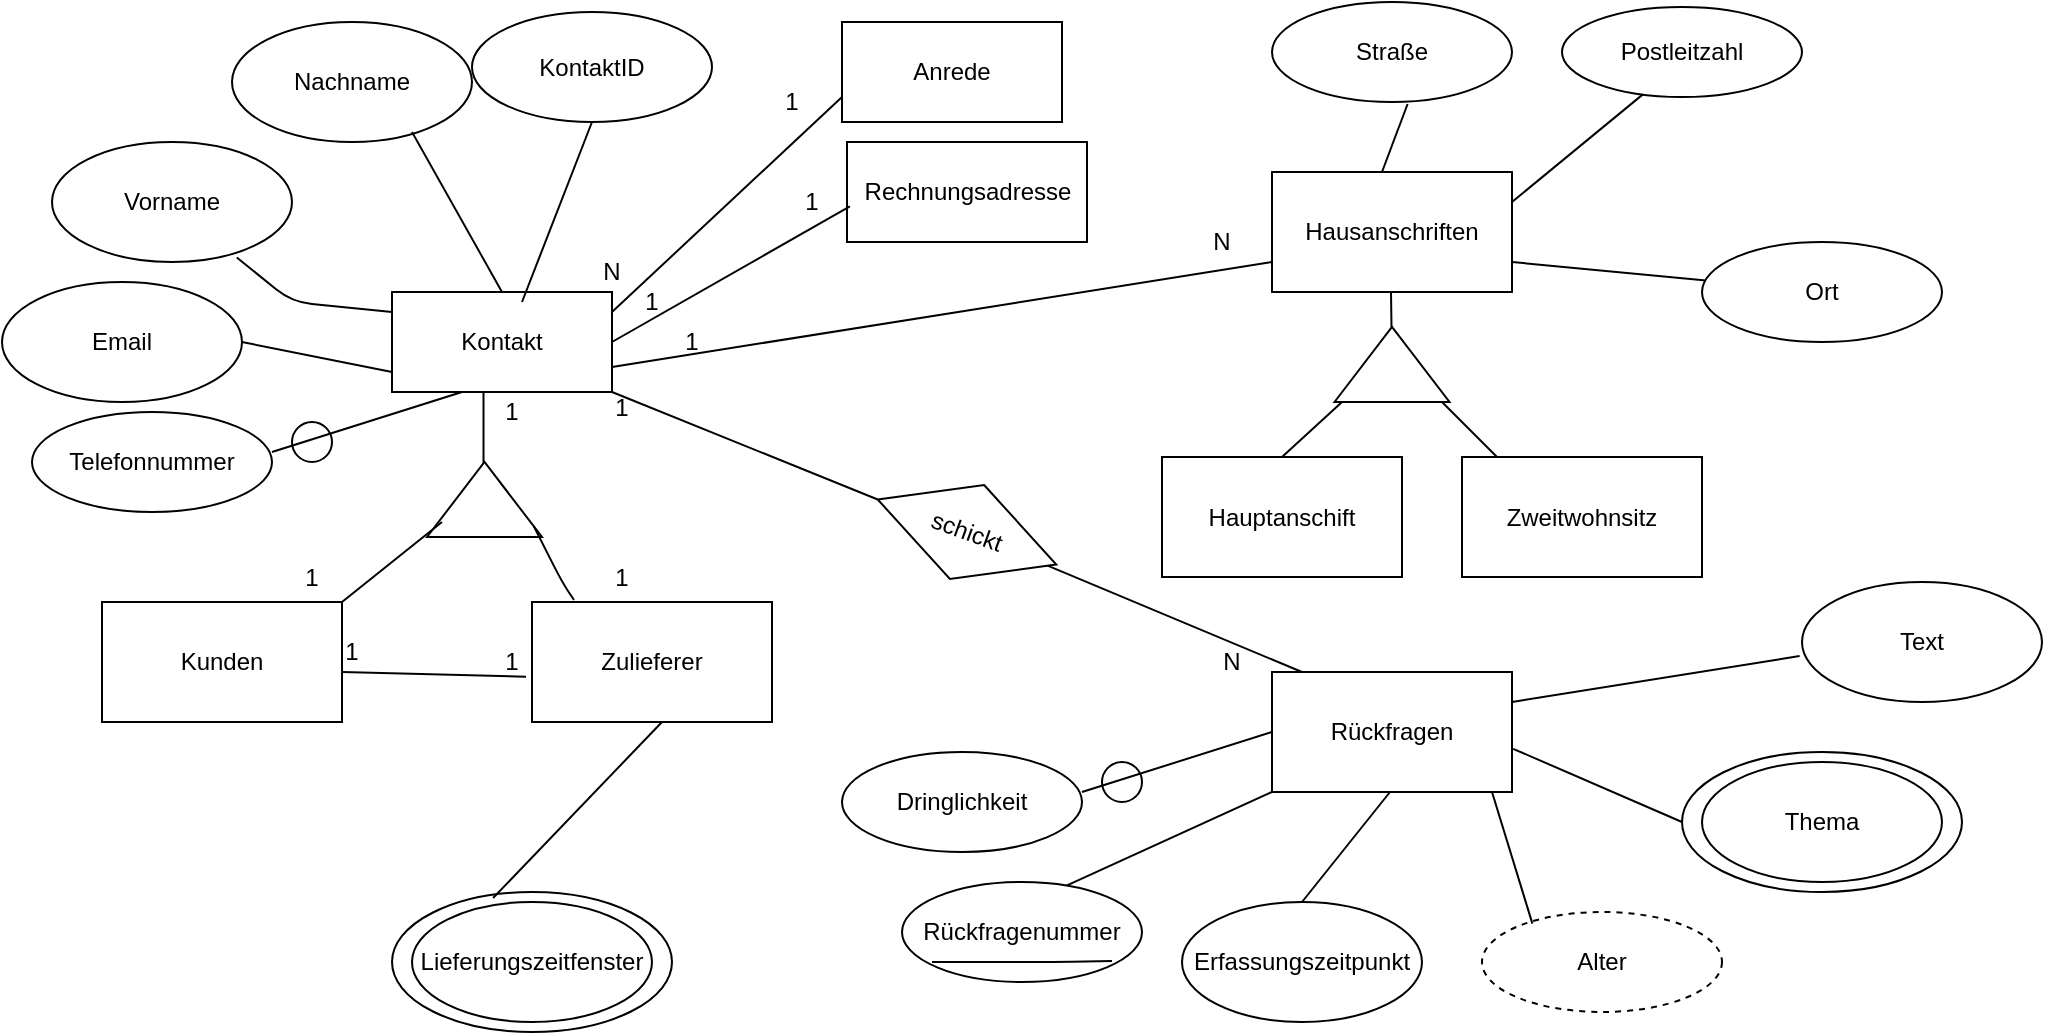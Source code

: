 <mxfile version="13.8.8" type="browser"><diagram id="Q42CHKpOlA6-vpMF6fhA" name="Page-1"><mxGraphModel dx="1038" dy="580" grid="1" gridSize="10" guides="1" tooltips="1" connect="1" arrows="1" fold="1" page="1" pageScale="1" pageWidth="1100" pageHeight="850" math="0" shadow="0"><root><mxCell id="0"/><mxCell id="1" parent="0"/><mxCell id="DMnc9gwNhDQJjw3maueW-1" value="Rückfragen" style="rounded=0;whiteSpace=wrap;html=1;" parent="1" vertex="1"><mxGeometry x="655" y="355" width="120" height="60" as="geometry"/></mxCell><mxCell id="DMnc9gwNhDQJjw3maueW-4" value="Text" style="ellipse;whiteSpace=wrap;html=1;rounded=0;" parent="1" vertex="1"><mxGeometry x="920" y="310" width="120" height="60" as="geometry"/></mxCell><mxCell id="DMnc9gwNhDQJjw3maueW-7" value="Thema" style="ellipse;whiteSpace=wrap;html=1;rounded=0;" parent="1" vertex="1"><mxGeometry x="870" y="400" width="120" height="60" as="geometry"/></mxCell><mxCell id="DMnc9gwNhDQJjw3maueW-10" value="Erfassungszeitpunkt" style="ellipse;whiteSpace=wrap;html=1;rounded=0;" parent="1" vertex="1"><mxGeometry x="610" y="470" width="120" height="60" as="geometry"/></mxCell><mxCell id="DMnc9gwNhDQJjw3maueW-12" value="Dringlichkeit" style="ellipse;whiteSpace=wrap;html=1;rounded=0;" parent="1" vertex="1"><mxGeometry x="440" y="395" width="120" height="50" as="geometry"/></mxCell><mxCell id="DMnc9gwNhDQJjw3maueW-24" value="" style="endArrow=none;html=1;exitX=1.005;exitY=0.64;exitDx=0;exitDy=0;exitPerimeter=0;" parent="1" edge="1" source="DMnc9gwNhDQJjw3maueW-1"><mxGeometry width="50" height="50" relative="1" as="geometry"><mxPoint x="775" y="429.5" as="sourcePoint"/><mxPoint x="860" y="430" as="targetPoint"/></mxGeometry></mxCell><mxCell id="DMnc9gwNhDQJjw3maueW-25" value="" style="endArrow=none;html=1;exitX=0.5;exitY=0;exitDx=0;exitDy=0;" parent="1" edge="1" source="DMnc9gwNhDQJjw3maueW-10"><mxGeometry width="50" height="50" relative="1" as="geometry"><mxPoint x="714" y="485" as="sourcePoint"/><mxPoint x="714" y="415" as="targetPoint"/><Array as="points"/></mxGeometry></mxCell><mxCell id="DMnc9gwNhDQJjw3maueW-26" value="" style="endArrow=none;html=1;exitX=1;exitY=0.25;exitDx=0;exitDy=0;entryX=-0.01;entryY=0.617;entryDx=0;entryDy=0;entryPerimeter=0;" parent="1" edge="1" target="DMnc9gwNhDQJjw3maueW-4" source="DMnc9gwNhDQJjw3maueW-1"><mxGeometry width="50" height="50" relative="1" as="geometry"><mxPoint x="715" y="355" as="sourcePoint"/><mxPoint x="930" y="340" as="targetPoint"/><Array as="points"/></mxGeometry></mxCell><mxCell id="DMnc9gwNhDQJjw3maueW-27" value="" style="endArrow=none;html=1;exitX=0.667;exitY=0.056;exitDx=0;exitDy=0;exitPerimeter=0;" parent="1" source="DMnc9gwNhDQJjw3maueW-28" edge="1"><mxGeometry width="50" height="50" relative="1" as="geometry"><mxPoint x="580" y="485" as="sourcePoint"/><mxPoint x="655" y="415" as="targetPoint"/></mxGeometry></mxCell><mxCell id="DMnc9gwNhDQJjw3maueW-28" value="Rückfragenummer" style="ellipse;whiteSpace=wrap;html=1;rounded=0;" parent="1" vertex="1"><mxGeometry x="470" y="460" width="120" height="50" as="geometry"/></mxCell><mxCell id="DMnc9gwNhDQJjw3maueW-31" value="" style="endArrow=none;html=1;" parent="1" edge="1"><mxGeometry width="50" height="50" relative="1" as="geometry"><mxPoint x="485" y="500" as="sourcePoint"/><mxPoint x="575" y="499.5" as="targetPoint"/><Array as="points"><mxPoint x="545" y="500"/></Array></mxGeometry></mxCell><mxCell id="DMnc9gwNhDQJjw3maueW-32" value="Alter" style="ellipse;whiteSpace=wrap;html=1;strokeColor=#000000;fillColor=none;gradientColor=none;dashed=1;" parent="1" vertex="1"><mxGeometry x="760" y="475" width="120" height="50" as="geometry"/></mxCell><mxCell id="DMnc9gwNhDQJjw3maueW-33" value="" style="endArrow=none;html=1;exitX=1;exitY=0.5;exitDx=0;exitDy=0;entryX=0.21;entryY=0.116;entryDx=0;entryDy=0;entryPerimeter=0;" parent="1" target="DMnc9gwNhDQJjw3maueW-32" edge="1"><mxGeometry width="50" height="50" relative="1" as="geometry"><mxPoint x="765" y="415" as="sourcePoint"/><mxPoint x="850" y="475" as="targetPoint"/></mxGeometry></mxCell><mxCell id="DMnc9gwNhDQJjw3maueW-34" value="" style="ellipse;whiteSpace=wrap;html=1;strokeColor=#000000;fillColor=none;gradientColor=none;" parent="1" vertex="1"><mxGeometry x="860" y="395" width="140" height="70" as="geometry"/></mxCell><mxCell id="DMnc9gwNhDQJjw3maueW-19" value="" style="ellipse;whiteSpace=wrap;html=1;aspect=fixed;strokeColor=#000000;fillColor=none;gradientColor=none;" parent="1" vertex="1"><mxGeometry x="570" y="400" width="20" height="20" as="geometry"/></mxCell><mxCell id="DMnc9gwNhDQJjw3maueW-38" value="" style="endArrow=none;html=1;entryX=0;entryY=0.5;entryDx=0;entryDy=0;" parent="1" target="DMnc9gwNhDQJjw3maueW-1" edge="1"><mxGeometry width="50" height="50" relative="1" as="geometry"><mxPoint x="560" y="415" as="sourcePoint"/><mxPoint x="610" y="365" as="targetPoint"/></mxGeometry></mxCell><mxCell id="DMnc9gwNhDQJjw3maueW-44" value="Kontakt" style="rounded=0;whiteSpace=wrap;html=1;strokeColor=#000000;fillColor=none;gradientColor=none;" parent="1" vertex="1"><mxGeometry x="215" y="165" width="110" height="50" as="geometry"/></mxCell><mxCell id="DMnc9gwNhDQJjw3maueW-45" value="" style="endArrow=none;html=1;entryX=0;entryY=0.25;entryDx=0;entryDy=0;" parent="1" source="DMnc9gwNhDQJjw3maueW-59" edge="1"><mxGeometry width="50" height="50" relative="1" as="geometry"><mxPoint x="550" y="280" as="sourcePoint"/><mxPoint x="670" y="355" as="targetPoint"/></mxGeometry></mxCell><mxCell id="DMnc9gwNhDQJjw3maueW-46" value="1" style="text;html=1;strokeColor=none;fillColor=none;align=center;verticalAlign=middle;whiteSpace=wrap;rounded=0;" parent="1" vertex="1"><mxGeometry x="310" y="205" width="40" height="35" as="geometry"/></mxCell><mxCell id="DMnc9gwNhDQJjw3maueW-47" value="N" style="text;html=1;strokeColor=none;fillColor=none;align=center;verticalAlign=middle;whiteSpace=wrap;rounded=0;" parent="1" vertex="1"><mxGeometry x="615" y="340" width="40" height="20" as="geometry"/></mxCell><mxCell id="DMnc9gwNhDQJjw3maueW-48" value="Email" style="ellipse;whiteSpace=wrap;html=1;rounded=0;fillColor=none;" parent="1" vertex="1"><mxGeometry x="20" y="160" width="120" height="60" as="geometry"/></mxCell><mxCell id="DMnc9gwNhDQJjw3maueW-51" value="Vorname" style="ellipse;whiteSpace=wrap;html=1;rounded=0;fillColor=none;" parent="1" vertex="1"><mxGeometry x="45" y="90" width="120" height="60" as="geometry"/></mxCell><mxCell id="DMnc9gwNhDQJjw3maueW-53" value="Nachname" style="ellipse;whiteSpace=wrap;html=1;rounded=0;fillColor=none;" parent="1" vertex="1"><mxGeometry x="135" y="30" width="120" height="60" as="geometry"/></mxCell><mxCell id="DMnc9gwNhDQJjw3maueW-54" value="" style="endArrow=none;html=1;entryX=0.5;entryY=0;entryDx=0;entryDy=0;" parent="1" target="DMnc9gwNhDQJjw3maueW-44" edge="1"><mxGeometry width="50" height="50" relative="1" as="geometry"><mxPoint x="225" y="85" as="sourcePoint"/><mxPoint x="275" y="35" as="targetPoint"/></mxGeometry></mxCell><mxCell id="DMnc9gwNhDQJjw3maueW-55" value="" style="endArrow=none;html=1;entryX=0.5;entryY=0;entryDx=0;entryDy=0;exitX=1;exitY=0.5;exitDx=0;exitDy=0;" parent="1" source="DMnc9gwNhDQJjw3maueW-48" edge="1"><mxGeometry width="50" height="50" relative="1" as="geometry"><mxPoint x="170" y="125" as="sourcePoint"/><mxPoint x="215" y="205" as="targetPoint"/></mxGeometry></mxCell><mxCell id="DMnc9gwNhDQJjw3maueW-56" value="" style="endArrow=none;html=1;entryX=0.5;entryY=0;entryDx=0;entryDy=0;exitX=0.77;exitY=0.963;exitDx=0;exitDy=0;exitPerimeter=0;" parent="1" source="DMnc9gwNhDQJjw3maueW-51" edge="1"><mxGeometry width="50" height="50" relative="1" as="geometry"><mxPoint x="140" y="160" as="sourcePoint"/><mxPoint x="215" y="175" as="targetPoint"/><Array as="points"><mxPoint x="165" y="170"/></Array></mxGeometry></mxCell><mxCell id="DMnc9gwNhDQJjw3maueW-57" value="Anrede" style="rounded=0;whiteSpace=wrap;html=1;strokeColor=#000000;fillColor=none;gradientColor=none;" parent="1" vertex="1"><mxGeometry x="440" y="30" width="110" height="50" as="geometry"/></mxCell><mxCell id="DMnc9gwNhDQJjw3maueW-58" value="" style="endArrow=none;html=1;entryX=0.5;entryY=0;entryDx=0;entryDy=0;exitX=0;exitY=0.75;exitDx=0;exitDy=0;" parent="1" source="DMnc9gwNhDQJjw3maueW-57" edge="1"><mxGeometry width="50" height="50" relative="1" as="geometry"><mxPoint x="280" y="95" as="sourcePoint"/><mxPoint x="325" y="175" as="targetPoint"/></mxGeometry></mxCell><mxCell id="DMnc9gwNhDQJjw3maueW-59" value="schickt" style="rhombus;whiteSpace=wrap;html=1;strokeColor=#000000;gradientColor=none;rotation=20;" parent="1" vertex="1"><mxGeometry x="455" y="260" width="95" height="50" as="geometry"/></mxCell><mxCell id="DMnc9gwNhDQJjw3maueW-60" value="" style="endArrow=none;html=1;entryX=0;entryY=0.5;entryDx=0;entryDy=0;exitX=1;exitY=1;exitDx=0;exitDy=0;" parent="1" source="DMnc9gwNhDQJjw3maueW-44" target="DMnc9gwNhDQJjw3maueW-59" edge="1"><mxGeometry width="50" height="50" relative="1" as="geometry"><mxPoint x="485" y="175" as="sourcePoint"/><mxPoint x="670" y="355" as="targetPoint"/></mxGeometry></mxCell><mxCell id="DMnc9gwNhDQJjw3maueW-61" value="Telefonnummer" style="ellipse;whiteSpace=wrap;html=1;rounded=0;" parent="1" vertex="1"><mxGeometry x="35" y="225" width="120" height="50" as="geometry"/></mxCell><mxCell id="DMnc9gwNhDQJjw3maueW-62" value="" style="ellipse;whiteSpace=wrap;html=1;aspect=fixed;strokeColor=#000000;fillColor=none;gradientColor=none;" parent="1" vertex="1"><mxGeometry x="165" y="230" width="20" height="20" as="geometry"/></mxCell><mxCell id="DMnc9gwNhDQJjw3maueW-63" value="" style="endArrow=none;html=1;entryX=0;entryY=0.5;entryDx=0;entryDy=0;" parent="1" edge="1"><mxGeometry width="50" height="50" relative="1" as="geometry"><mxPoint x="155" y="245" as="sourcePoint"/><mxPoint x="250" y="215" as="targetPoint"/></mxGeometry></mxCell><mxCell id="DMnc9gwNhDQJjw3maueW-64" value="KontaktID" style="ellipse;whiteSpace=wrap;html=1;strokeColor=#000000;fillColor=#ffffff;gradientColor=none;" parent="1" vertex="1"><mxGeometry x="255" y="25" width="120" height="55" as="geometry"/></mxCell><mxCell id="DMnc9gwNhDQJjw3maueW-65" value="" style="endArrow=none;html=1;exitX=0.5;exitY=1;exitDx=0;exitDy=0;" parent="1" source="DMnc9gwNhDQJjw3maueW-64" edge="1"><mxGeometry width="50" height="50" relative="1" as="geometry"><mxPoint x="205" y="265" as="sourcePoint"/><mxPoint x="280" y="170" as="targetPoint"/></mxGeometry></mxCell><mxCell id="DMnc9gwNhDQJjw3maueW-66" value="1" style="text;html=1;strokeColor=none;fillColor=none;align=center;verticalAlign=middle;whiteSpace=wrap;rounded=0;" parent="1" vertex="1"><mxGeometry x="395" y="60" width="40" height="20" as="geometry"/></mxCell><mxCell id="DMnc9gwNhDQJjw3maueW-67" value="N" style="text;html=1;strokeColor=none;fillColor=none;align=center;verticalAlign=middle;whiteSpace=wrap;rounded=0;" parent="1" vertex="1"><mxGeometry x="305" y="145" width="40" height="20" as="geometry"/></mxCell><mxCell id="DMnc9gwNhDQJjw3maueW-68" value="" style="endArrow=none;html=1;" parent="1" edge="1"><mxGeometry width="50" height="50" relative="1" as="geometry"><mxPoint x="260.75" y="260" as="sourcePoint"/><mxPoint x="260.75" y="215" as="targetPoint"/></mxGeometry></mxCell><mxCell id="DMnc9gwNhDQJjw3maueW-69" value="" style="triangle;whiteSpace=wrap;html=1;strokeColor=#000000;fillColor=#ffffff;gradientColor=none;rotation=-90;" parent="1" vertex="1"><mxGeometry x="242.5" y="240" width="37.5" height="57.5" as="geometry"/></mxCell><mxCell id="DMnc9gwNhDQJjw3maueW-70" value="" style="endArrow=none;html=1;" parent="1" edge="1"><mxGeometry width="50" height="50" relative="1" as="geometry"><mxPoint x="177.5" y="330" as="sourcePoint"/><mxPoint x="240" y="280" as="targetPoint"/></mxGeometry></mxCell><mxCell id="DMnc9gwNhDQJjw3maueW-71" value="" style="endArrow=none;html=1;entryX=0.141;entryY=0.93;entryDx=0;entryDy=0;entryPerimeter=0;exitX=0.175;exitY=-0.017;exitDx=0;exitDy=0;exitPerimeter=0;" parent="1" target="DMnc9gwNhDQJjw3maueW-69" edge="1" source="DMnc9gwNhDQJjw3maueW-74"><mxGeometry width="50" height="50" relative="1" as="geometry"><mxPoint x="307.5" y="335" as="sourcePoint"/><mxPoint x="290" y="290" as="targetPoint"/><Array as="points"><mxPoint x="300" y="310"/></Array></mxGeometry></mxCell><mxCell id="DMnc9gwNhDQJjw3maueW-73" value="Kunden" style="rounded=0;whiteSpace=wrap;html=1;strokeColor=#000000;fillColor=#ffffff;gradientColor=none;" parent="1" vertex="1"><mxGeometry x="70" y="320" width="120" height="60" as="geometry"/></mxCell><mxCell id="DMnc9gwNhDQJjw3maueW-74" value="Zulieferer" style="rounded=0;whiteSpace=wrap;html=1;strokeColor=#000000;fillColor=#ffffff;gradientColor=none;" parent="1" vertex="1"><mxGeometry x="285" y="320" width="120" height="60" as="geometry"/></mxCell><mxCell id="DMnc9gwNhDQJjw3maueW-75" value="1" style="text;html=1;strokeColor=none;fillColor=none;align=center;verticalAlign=middle;whiteSpace=wrap;rounded=0;" parent="1" vertex="1"><mxGeometry x="155" y="297.5" width="40" height="20" as="geometry"/></mxCell><mxCell id="CL1tj8-VUksJt0ZRHNPY-1" value="1" style="text;html=1;strokeColor=none;fillColor=none;align=center;verticalAlign=middle;whiteSpace=wrap;rounded=0;" vertex="1" parent="1"><mxGeometry x="310" y="297.5" width="40" height="20" as="geometry"/></mxCell><mxCell id="CL1tj8-VUksJt0ZRHNPY-2" value="1" style="text;html=1;strokeColor=none;fillColor=none;align=center;verticalAlign=middle;whiteSpace=wrap;rounded=0;" vertex="1" parent="1"><mxGeometry x="255" y="215" width="40" height="20" as="geometry"/></mxCell><mxCell id="CL1tj8-VUksJt0ZRHNPY-3" value="" style="endArrow=none;html=1;entryX=-0.025;entryY=0.623;entryDx=0;entryDy=0;entryPerimeter=0;" edge="1" parent="1" target="DMnc9gwNhDQJjw3maueW-74"><mxGeometry width="50" height="50" relative="1" as="geometry"><mxPoint x="190" y="355" as="sourcePoint"/><mxPoint x="240" y="305" as="targetPoint"/></mxGeometry></mxCell><mxCell id="CL1tj8-VUksJt0ZRHNPY-4" value="1" style="text;html=1;strokeColor=none;fillColor=none;align=center;verticalAlign=middle;whiteSpace=wrap;rounded=0;" vertex="1" parent="1"><mxGeometry x="175" y="335" width="40" height="20" as="geometry"/></mxCell><mxCell id="CL1tj8-VUksJt0ZRHNPY-5" value="1" style="text;html=1;strokeColor=none;fillColor=none;align=center;verticalAlign=middle;whiteSpace=wrap;rounded=0;" vertex="1" parent="1"><mxGeometry x="255" y="340" width="40" height="20" as="geometry"/></mxCell><mxCell id="CL1tj8-VUksJt0ZRHNPY-6" value="Lieferungszeitfenster" style="ellipse;whiteSpace=wrap;html=1;rounded=0;" vertex="1" parent="1"><mxGeometry x="225" y="470" width="120" height="60" as="geometry"/></mxCell><mxCell id="CL1tj8-VUksJt0ZRHNPY-7" value="" style="ellipse;whiteSpace=wrap;html=1;strokeColor=#000000;fillColor=none;gradientColor=none;" vertex="1" parent="1"><mxGeometry x="215" y="465" width="140" height="70" as="geometry"/></mxCell><mxCell id="CL1tj8-VUksJt0ZRHNPY-8" value="" style="endArrow=none;html=1;exitX=0.361;exitY=0.043;exitDx=0;exitDy=0;exitPerimeter=0;" edge="1" parent="1" source="CL1tj8-VUksJt0ZRHNPY-7"><mxGeometry width="50" height="50" relative="1" as="geometry"><mxPoint x="300" y="430" as="sourcePoint"/><mxPoint x="350" y="380" as="targetPoint"/></mxGeometry></mxCell><mxCell id="CL1tj8-VUksJt0ZRHNPY-9" value="Rechnungsadresse" style="rectangle;whiteSpace=wrap;html=1;strokeColor=#000000;fillColor=#ffffff;gradientColor=none;" vertex="1" parent="1"><mxGeometry x="442.5" y="90" width="120" height="50" as="geometry"/></mxCell><mxCell id="CL1tj8-VUksJt0ZRHNPY-10" value="" style="endArrow=none;html=1;entryX=0.012;entryY=0.644;entryDx=0;entryDy=0;exitX=1;exitY=0.5;exitDx=0;exitDy=0;entryPerimeter=0;" edge="1" parent="1" source="DMnc9gwNhDQJjw3maueW-44" target="CL1tj8-VUksJt0ZRHNPY-9"><mxGeometry width="50" height="50" relative="1" as="geometry"><mxPoint x="325" y="200" as="sourcePoint"/><mxPoint x="375" y="150" as="targetPoint"/></mxGeometry></mxCell><mxCell id="CL1tj8-VUksJt0ZRHNPY-12" value="Hausanschriften" style="rounded=0;whiteSpace=wrap;html=1;strokeColor=#000000;fillColor=#ffffff;gradientColor=none;" vertex="1" parent="1"><mxGeometry x="655" y="105" width="120" height="60" as="geometry"/></mxCell><mxCell id="CL1tj8-VUksJt0ZRHNPY-13" value="" style="endArrow=none;html=1;exitX=1;exitY=0.75;exitDx=0;exitDy=0;entryX=0;entryY=0.75;entryDx=0;entryDy=0;" edge="1" parent="1" source="DMnc9gwNhDQJjw3maueW-44" target="CL1tj8-VUksJt0ZRHNPY-12"><mxGeometry width="50" height="50" relative="1" as="geometry"><mxPoint x="325" y="202.5" as="sourcePoint"/><mxPoint x="530" y="160" as="targetPoint"/></mxGeometry></mxCell><mxCell id="CL1tj8-VUksJt0ZRHNPY-14" value="Straße" style="ellipse;whiteSpace=wrap;html=1;rounded=0;" vertex="1" parent="1"><mxGeometry x="655" y="20" width="120" height="50" as="geometry"/></mxCell><mxCell id="CL1tj8-VUksJt0ZRHNPY-16" value="Postleitzahl" style="ellipse;whiteSpace=wrap;html=1;rounded=0;" vertex="1" parent="1"><mxGeometry x="800" y="22.5" width="120" height="45" as="geometry"/></mxCell><mxCell id="CL1tj8-VUksJt0ZRHNPY-20" value="" style="endArrow=none;html=1;exitX=1;exitY=0.75;exitDx=0;exitDy=0;" edge="1" parent="1" source="CL1tj8-VUksJt0ZRHNPY-12"><mxGeometry width="50" height="50" relative="1" as="geometry"><mxPoint x="790" y="205" as="sourcePoint"/><mxPoint x="880" y="160" as="targetPoint"/></mxGeometry></mxCell><mxCell id="CL1tj8-VUksJt0ZRHNPY-21" value="Ort" style="ellipse;whiteSpace=wrap;html=1;rounded=0;" vertex="1" parent="1"><mxGeometry x="870" y="140" width="120" height="50" as="geometry"/></mxCell><mxCell id="CL1tj8-VUksJt0ZRHNPY-23" value="N" style="text;html=1;strokeColor=none;fillColor=none;align=center;verticalAlign=middle;whiteSpace=wrap;rounded=0;" vertex="1" parent="1"><mxGeometry x="610" y="130" width="40" height="20" as="geometry"/></mxCell><mxCell id="CL1tj8-VUksJt0ZRHNPY-25" value="1" style="text;html=1;strokeColor=none;fillColor=none;align=center;verticalAlign=middle;whiteSpace=wrap;rounded=0;" vertex="1" parent="1"><mxGeometry x="345" y="180" width="40" height="20" as="geometry"/></mxCell><mxCell id="CL1tj8-VUksJt0ZRHNPY-26" value="" style="endArrow=none;html=1;" edge="1" parent="1"><mxGeometry width="50" height="50" relative="1" as="geometry"><mxPoint x="715" y="200" as="sourcePoint"/><mxPoint x="714.5" y="165" as="targetPoint"/></mxGeometry></mxCell><mxCell id="CL1tj8-VUksJt0ZRHNPY-27" value="" style="triangle;whiteSpace=wrap;html=1;strokeColor=#000000;fillColor=#ffffff;gradientColor=none;rotation=-90;" vertex="1" parent="1"><mxGeometry x="696.25" y="172.5" width="37.5" height="57.5" as="geometry"/></mxCell><mxCell id="CL1tj8-VUksJt0ZRHNPY-30" value="" style="endArrow=none;html=1;exitX=1;exitY=0.25;exitDx=0;exitDy=0;entryX=0.337;entryY=0.971;entryDx=0;entryDy=0;entryPerimeter=0;" edge="1" parent="1" source="CL1tj8-VUksJt0ZRHNPY-12" target="CL1tj8-VUksJt0ZRHNPY-16"><mxGeometry width="50" height="50" relative="1" as="geometry"><mxPoint x="785" y="160" as="sourcePoint"/><mxPoint x="890" y="170" as="targetPoint"/></mxGeometry></mxCell><mxCell id="CL1tj8-VUksJt0ZRHNPY-31" value="" style="endArrow=none;html=1;entryX=0.565;entryY=1.02;entryDx=0;entryDy=0;entryPerimeter=0;" edge="1" parent="1" target="CL1tj8-VUksJt0ZRHNPY-14"><mxGeometry width="50" height="50" relative="1" as="geometry"><mxPoint x="710" y="105" as="sourcePoint"/><mxPoint x="775.44" y="51.195" as="targetPoint"/></mxGeometry></mxCell><mxCell id="CL1tj8-VUksJt0ZRHNPY-33" value="Hauptanschift" style="rounded=0;whiteSpace=wrap;html=1;strokeColor=#000000;fillColor=#ffffff;gradientColor=none;" vertex="1" parent="1"><mxGeometry x="600" y="247.5" width="120" height="60" as="geometry"/></mxCell><mxCell id="CL1tj8-VUksJt0ZRHNPY-34" value="" style="endArrow=none;html=1;exitX=0.5;exitY=0;exitDx=0;exitDy=0;" edge="1" parent="1" source="CL1tj8-VUksJt0ZRHNPY-33"><mxGeometry width="50" height="50" relative="1" as="geometry"><mxPoint x="633.75" y="270" as="sourcePoint"/><mxPoint x="690" y="220" as="targetPoint"/></mxGeometry></mxCell><mxCell id="CL1tj8-VUksJt0ZRHNPY-36" value="" style="endArrow=none;html=1;" edge="1" parent="1"><mxGeometry width="50" height="50" relative="1" as="geometry"><mxPoint x="770" y="250" as="sourcePoint"/><mxPoint x="740" y="220" as="targetPoint"/><Array as="points"/></mxGeometry></mxCell><mxCell id="CL1tj8-VUksJt0ZRHNPY-37" value="Zweitwohnsitz" style="rounded=0;whiteSpace=wrap;html=1;strokeColor=#000000;fillColor=#ffffff;gradientColor=none;" vertex="1" parent="1"><mxGeometry x="750" y="247.5" width="120" height="60" as="geometry"/></mxCell><mxCell id="CL1tj8-VUksJt0ZRHNPY-38" value="1" style="text;html=1;strokeColor=none;fillColor=none;align=center;verticalAlign=middle;whiteSpace=wrap;rounded=0;" vertex="1" parent="1"><mxGeometry x="405" y="110" width="40" height="20" as="geometry"/></mxCell><mxCell id="CL1tj8-VUksJt0ZRHNPY-39" value="1" style="text;html=1;strokeColor=none;fillColor=none;align=center;verticalAlign=middle;whiteSpace=wrap;rounded=0;" vertex="1" parent="1"><mxGeometry x="325" y="160" width="40" height="20" as="geometry"/></mxCell></root></mxGraphModel></diagram></mxfile>